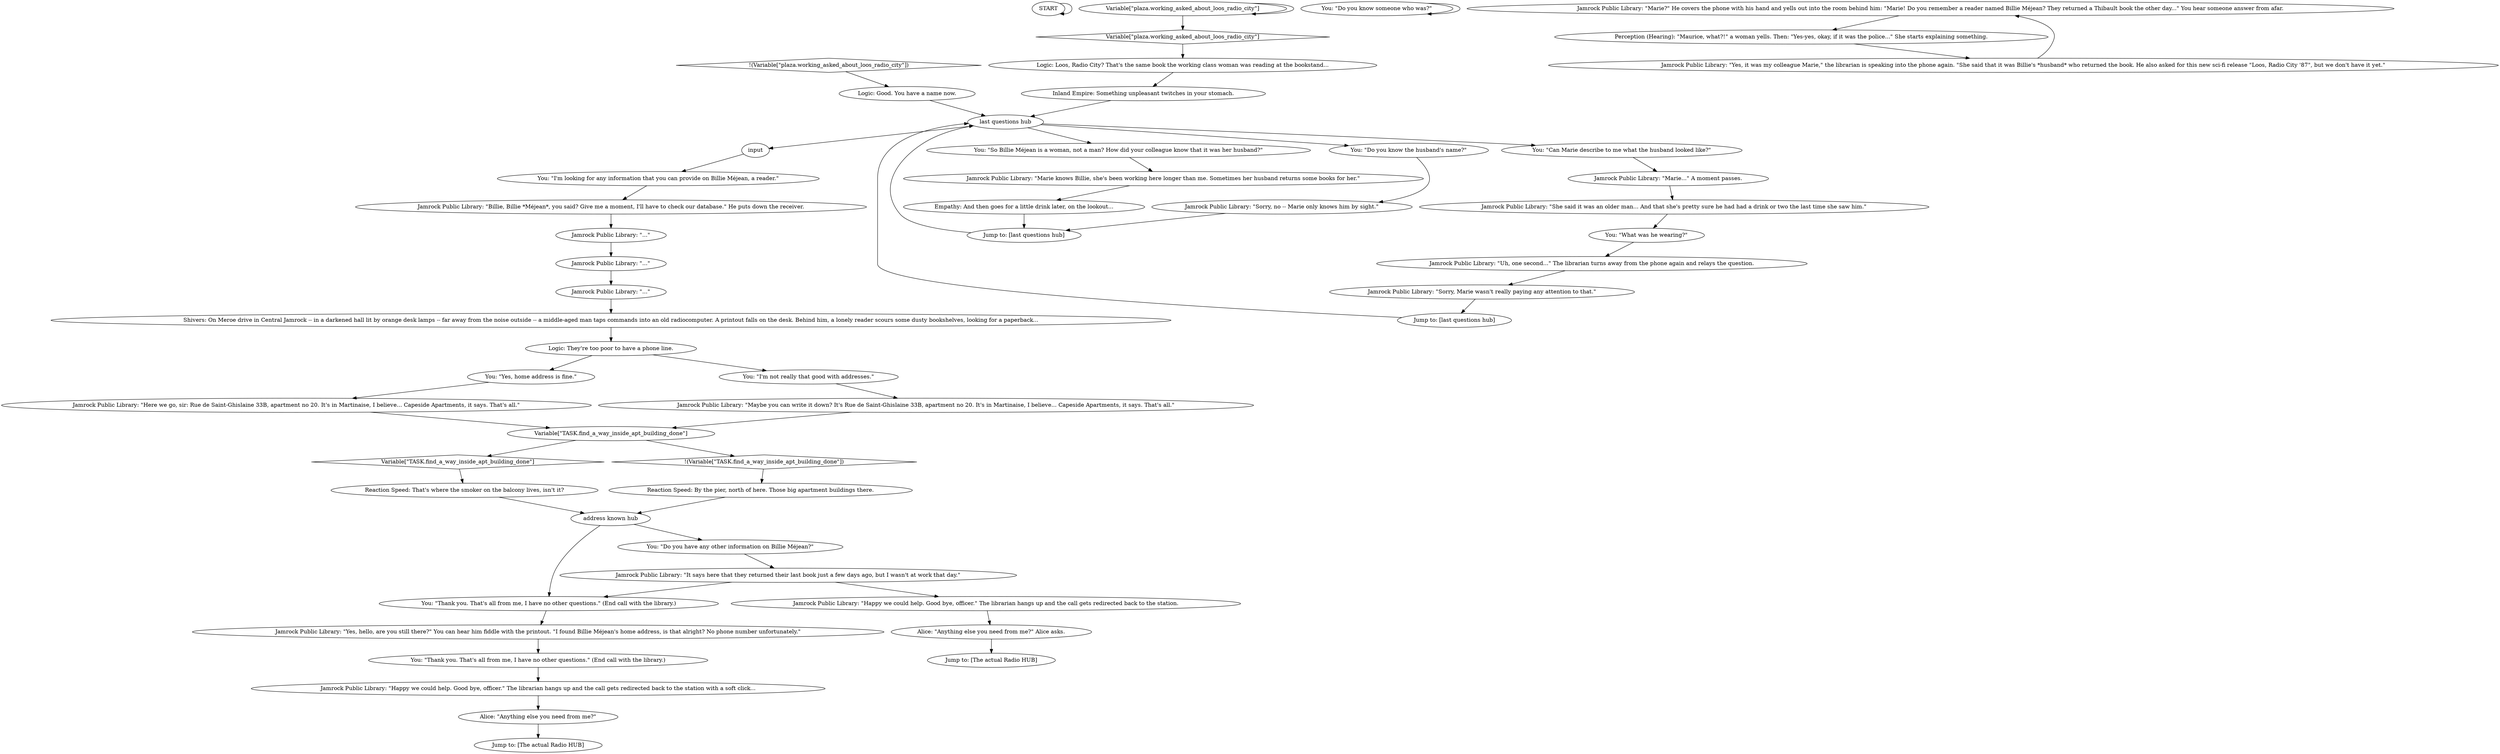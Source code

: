 # KINEEMA / CALLING THE LIBRARY
# Calling Jamrock Public Library to see if you can find out anything about the dead man found at the boardwalk. You'll get Working Class Woman's home address from here.
# ==================================================
digraph G {
	  0 [label="START"];
	  1 [label="input"];
	  2 [label="You: \"Thank you. That's all from me, I have no other questions.\" (End call with the library.)"];
	  3 [label="Logic: They're too poor to have a phone line."];
	  4 [label="Jamrock Public Library: \"Yes, hello, are you still there?\" You can hear him fiddle with the printout. \"I found Billie Méjean's home address, is that alright? No phone number unfortunately.\""];
	  5 [label="Jamrock Public Library: \"Happy we could help. Good bye, officer.\" The librarian hangs up and the call gets redirected back to the station."];
	  6 [label="You: \"Do you know someone who was?\""];
	  7 [label="Jamrock Public Library: \"Marie?\" He covers the phone with his hand and yells out into the room behind him: \"Marie! Do you remember a reader named Billie Méjean? They returned a Thibault book the other day...\" You hear someone answer from afar."];
	  8 [label="Variable[\"plaza.working_asked_about_loos_radio_city\"]"];
	  9 [label="Variable[\"plaza.working_asked_about_loos_radio_city\"]", shape=diamond];
	  10 [label="!(Variable[\"plaza.working_asked_about_loos_radio_city\"])", shape=diamond];
	  11 [label="You: \"Thank you. That's all from me, I have no other questions.\" (End call with the library.)"];
	  12 [label="Variable[\"TASK.find_a_way_inside_apt_building_done\"]"];
	  13 [label="Variable[\"TASK.find_a_way_inside_apt_building_done\"]", shape=diamond];
	  14 [label="!(Variable[\"TASK.find_a_way_inside_apt_building_done\"])", shape=diamond];
	  15 [label="Jamrock Public Library: \"Billie, Billie *Méjean*, you said? Give me a moment, I'll have to check our database.\" He puts down the receiver."];
	  16 [label="address known hub"];
	  17 [label="Empathy: And then goes for a little drink later, on the lookout..."];
	  18 [label="last questions hub"];
	  19 [label="Jamrock Public Library: \"Happy we could help. Good bye, officer.\" The librarian hangs up and the call gets redirected back to the station with a soft click..."];
	  20 [label="Jamrock Public Library: \"Maybe you can write it down? It's Rue de Saint-Ghislaine 33B, apartment no 20. It's in Martinaise, I believe... Capeside Apartments, it says. That's all.\""];
	  21 [label="Alice: \"Anything else you need from me?\""];
	  22 [label="Jamrock Public Library: \"Marie...\" A moment passes."];
	  23 [label="You: \"Yes, home address is fine.\""];
	  24 [label="You: \"Do you have any other information on Billie Méjean?\""];
	  25 [label="Jamrock Public Library: \"She said it was an older man... And that she's pretty sure he had had a drink or two the last time she saw him.\""];
	  26 [label="Jamrock Public Library: \"...\""];
	  27 [label="Jump to: [The actual Radio HUB]"];
	  28 [label="You: \"So Billie Méjean is a woman, not a man? How did your colleague know that it was her husband?\""];
	  29 [label="You: \"Can Marie describe to me what the husband looked like?\""];
	  30 [label="You: \"What was he wearing?\""];
	  31 [label="Reaction Speed: That's where the smoker on the balcony lives, isn't it?"];
	  32 [label="You: \"I'm looking for any information that you can provide on Billie Méjean, a reader.\""];
	  33 [label="Jump to: [last questions hub]"];
	  34 [label="You: \"Do you know the husband's name?\""];
	  35 [label="Jamrock Public Library: \"Sorry, no -- Marie only knows him by sight.\""];
	  36 [label="Alice: \"Anything else you need from me?\" Alice asks."];
	  37 [label="Logic: Loos, Radio City? That's the same book the working class woman was reading at the bookstand..."];
	  38 [label="Jump to: [last questions hub]"];
	  39 [label="Perception (Hearing): \"Maurice, what?!\" a woman yells. Then: \"Yes-yes, okay, if it was the police...\" She starts explaining something."];
	  40 [label="Logic: Good. You have a name now."];
	  41 [label="Reaction Speed: By the pier, north of here. Those big apartment buildings there."];
	  42 [label="Jamrock Public Library: \"...\""];
	  43 [label="Jamrock Public Library: \"Uh, one second...\" The librarian turns away from the phone again and relays the question."];
	  44 [label="Jamrock Public Library: \"...\""];
	  45 [label="Jamrock Public Library: \"Here we go, sir: Rue de Saint-Ghislaine 33B, apartment no 20. It's in Martinaise, I believe... Capeside Apartments, it says. That's all.\""];
	  46 [label="Jamrock Public Library: \"It says here that they returned their last book just a few days ago, but I wasn't at work that day.\""];
	  47 [label="Jamrock Public Library: \"Yes, it was my colleague Marie,\" the librarian is speaking into the phone again. \"She said that it was Billie's *husband* who returned the book. He also asked for this new sci-fi release \"Loos, Radio City '87\", but we don't have it yet.\""];
	  48 [label="Jump to: [The actual Radio HUB]"];
	  49 [label="Jamrock Public Library: \"Marie knows Billie, she's been working here longer than me. Sometimes her husband returns some books for her.\""];
	  50 [label="Shivers: On Meroe drive in Central Jamrock -- in a darkened hall lit by orange desk lamps -- far away from the noise outside -- a middle-aged man taps commands into an old radiocomputer. A printout falls on the desk. Behind him, a lonely reader scours some dusty bookshelves, looking for a paperback..."];
	  51 [label="You: \"I'm not really that good with addresses.\""];
	  52 [label="Inland Empire: Something unpleasant twitches in your stomach."];
	  53 [label="Jamrock Public Library: \"Sorry, Marie wasn't really paying any attention to that.\""];
	  0 -> 0
	  1 -> 32
	  2 -> 19
	  3 -> 51
	  3 -> 23
	  4 -> 2
	  5 -> 36
	  6 -> 6
	  7 -> 39
	  8 -> 8
	  8 -> 9
	  9 -> 37
	  10 -> 40
	  11 -> 4
	  12 -> 13
	  12 -> 14
	  13 -> 31
	  14 -> 41
	  15 -> 44
	  16 -> 24
	  16 -> 11
	  17 -> 33
	  18 -> 1
	  18 -> 34
	  18 -> 28
	  18 -> 29
	  19 -> 21
	  20 -> 12
	  21 -> 27
	  22 -> 25
	  23 -> 45
	  24 -> 46
	  25 -> 30
	  26 -> 42
	  28 -> 49
	  29 -> 22
	  30 -> 43
	  31 -> 16
	  32 -> 15
	  33 -> 18
	  34 -> 35
	  35 -> 33
	  36 -> 48
	  37 -> 52
	  38 -> 18
	  39 -> 47
	  40 -> 18
	  41 -> 16
	  42 -> 50
	  43 -> 53
	  44 -> 26
	  45 -> 12
	  46 -> 11
	  46 -> 5
	  47 -> 7
	  49 -> 17
	  50 -> 3
	  51 -> 20
	  52 -> 18
	  53 -> 38
}

